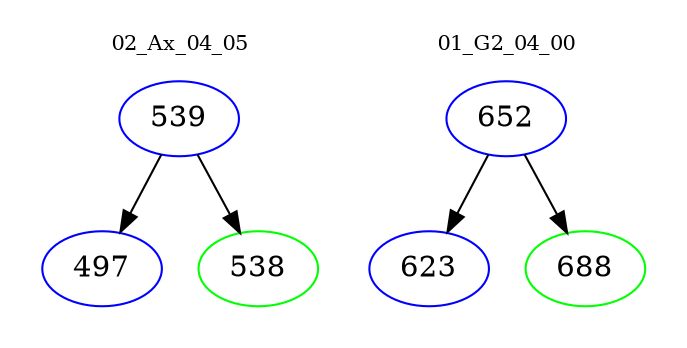 digraph{
subgraph cluster_0 {
color = white
label = "02_Ax_04_05";
fontsize=10;
T0_539 [label="539", color="blue"]
T0_539 -> T0_497 [color="black"]
T0_497 [label="497", color="blue"]
T0_539 -> T0_538 [color="black"]
T0_538 [label="538", color="green"]
}
subgraph cluster_1 {
color = white
label = "01_G2_04_00";
fontsize=10;
T1_652 [label="652", color="blue"]
T1_652 -> T1_623 [color="black"]
T1_623 [label="623", color="blue"]
T1_652 -> T1_688 [color="black"]
T1_688 [label="688", color="green"]
}
}
